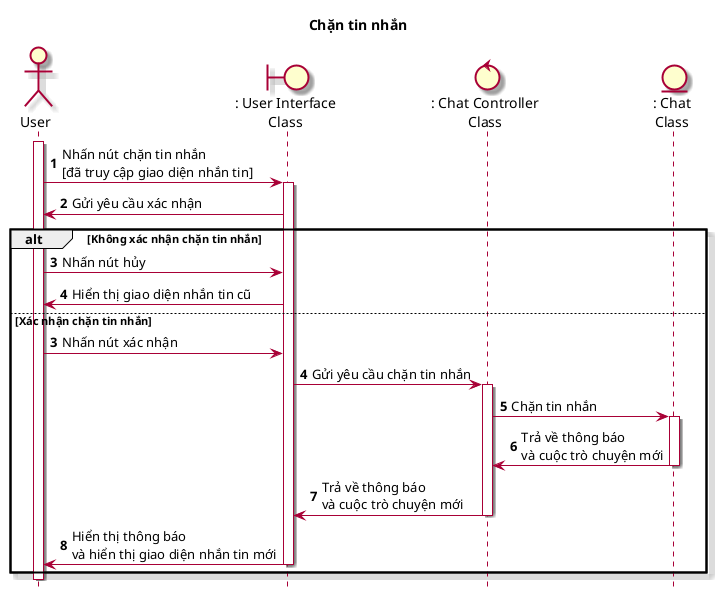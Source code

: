 @startuml SeqChanTinNhan

skin rose
hide footbox
title Chặn tin nhắn

actor User as user
boundary ": User Interface\nClass" as userInterface
control ": Chat Controller\nClass" as chatController
entity ": Chat\nClass" as chat

autonumber
user++
user -> userInterface++: Nhấn nút chặn tin nhắn\n[đã truy cập giao diện nhắn tin]
userInterface -> user: Gửi yêu cầu xác nhận
alt Không xác nhận chặn tin nhắn
    user -> userInterface: Nhấn nút hủy
    userInterface -> user: Hiển thị giao diện nhắn tin cũ
else Xác nhận chặn tin nhắn
    autonumber 3
    user -> userInterface: Nhấn nút xác nhận
    userInterface -> chatController++: Gửi yêu cầu chặn tin nhắn
    chatController -> chat++: Chặn tin nhắn
    chat -> chatController--: Trả về thông báo\nvà cuộc trò chuyện mới
    chatController -> userInterface--: Trả về thông báo\nvà cuộc trò chuyện mới
    userInterface -> user--: Hiển thị thông báo\nvà hiển thị giao diện nhắn tin mới
end
user--

@enduml